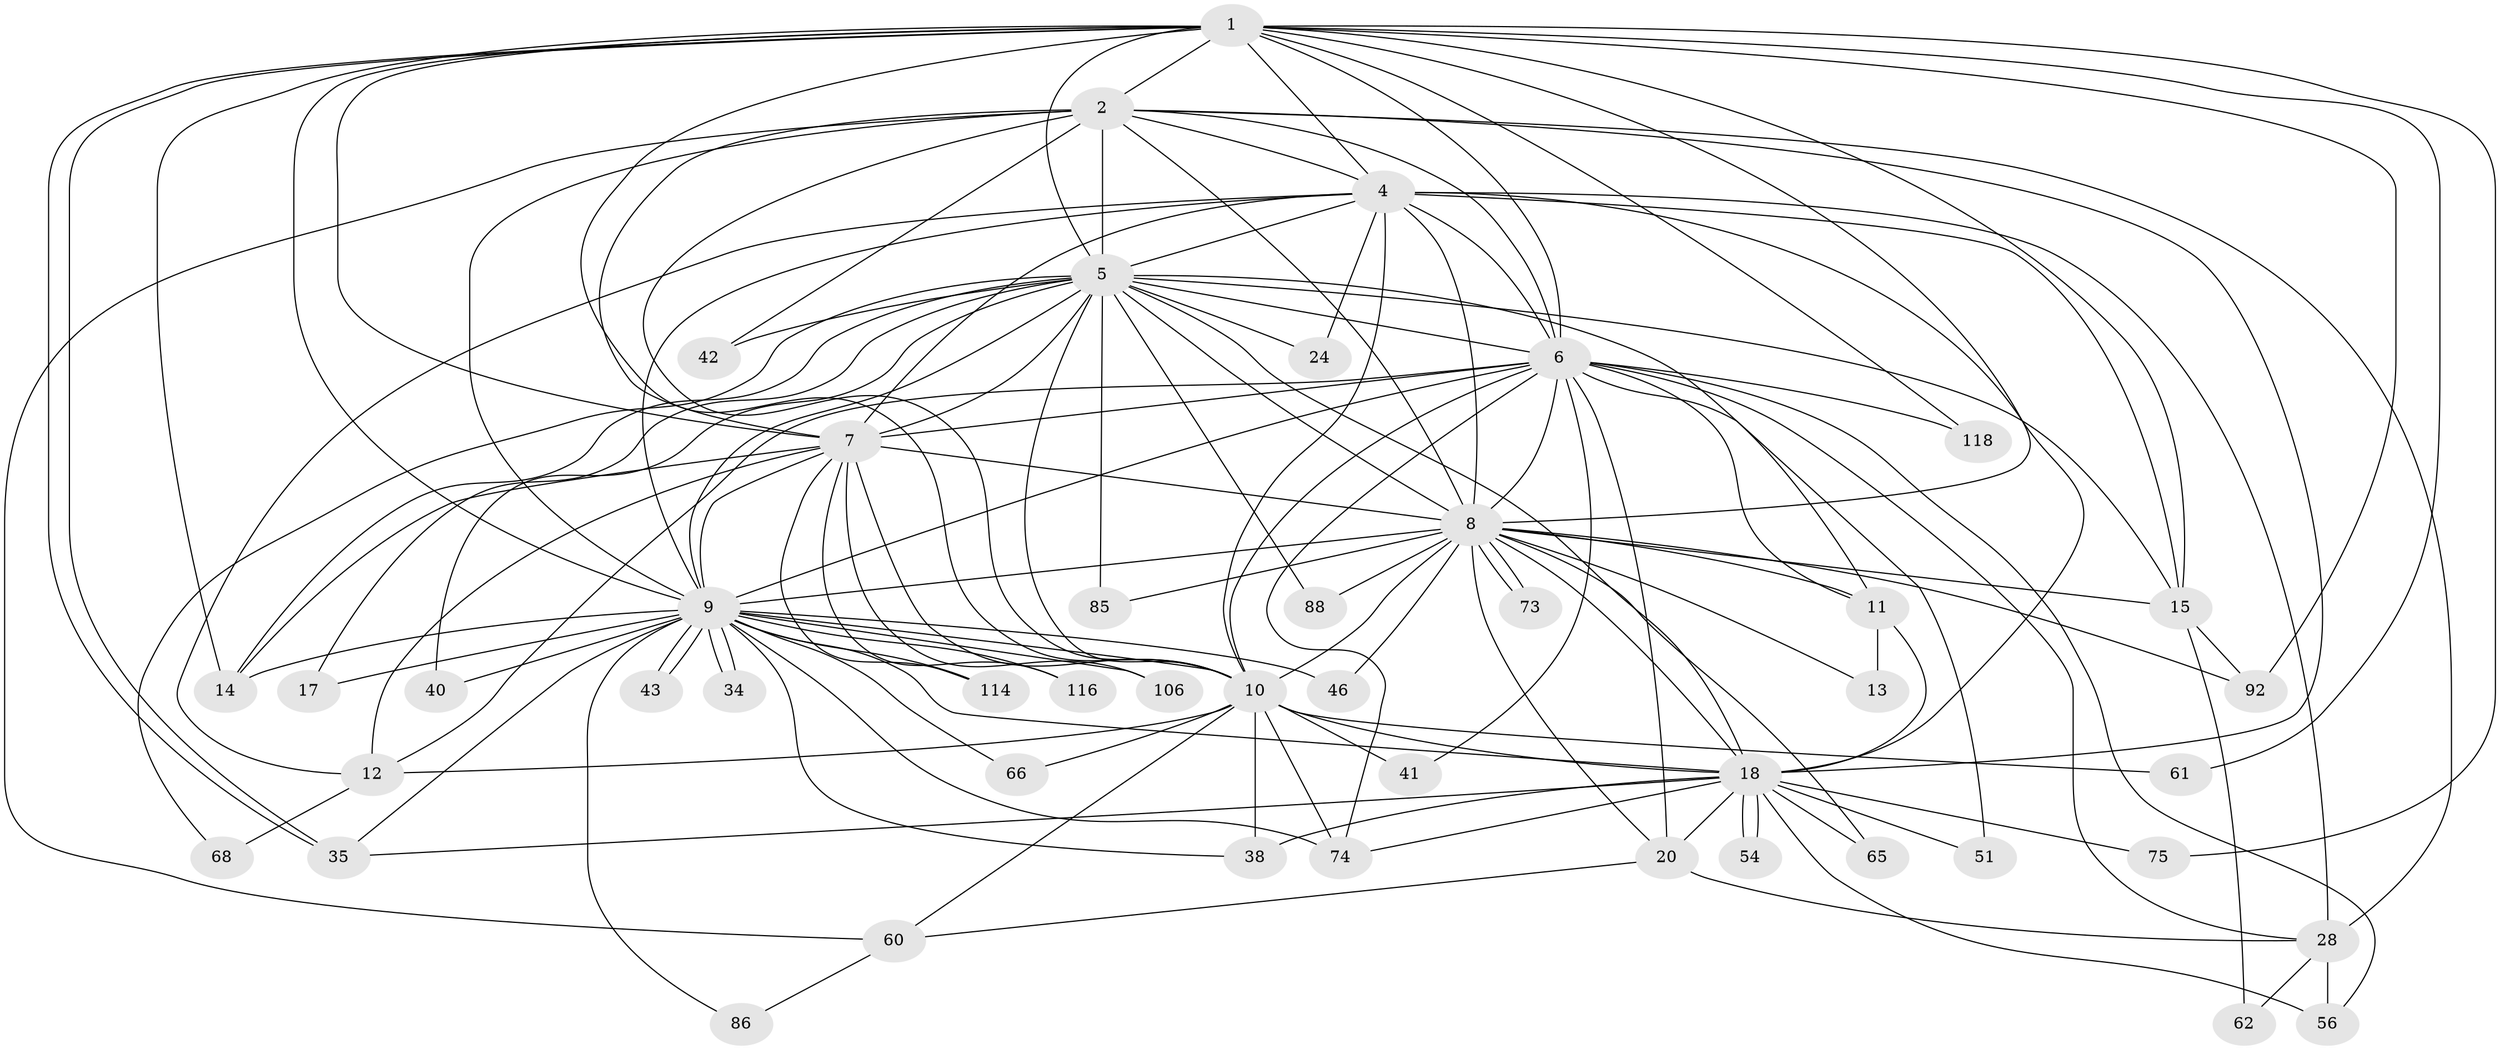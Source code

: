 // original degree distribution, {22: 0.00847457627118644, 16: 0.00847457627118644, 15: 0.00847457627118644, 20: 0.01694915254237288, 26: 0.00847457627118644, 19: 0.00847457627118644, 28: 0.00847457627118644, 35: 0.00847457627118644, 24: 0.00847457627118644, 5: 0.05084745762711865, 7: 0.025423728813559324, 2: 0.5932203389830508, 4: 0.11864406779661017, 8: 0.00847457627118644, 3: 0.11864406779661017}
// Generated by graph-tools (version 1.1) at 2025/17/03/04/25 18:17:32]
// undirected, 47 vertices, 135 edges
graph export_dot {
graph [start="1"]
  node [color=gray90,style=filled];
  1 [super="+55+48"];
  2 [super="+97+82+3+80"];
  4 [super="+57+91+105+115+79"];
  5 [super="+25+26"];
  6 [super="+32+29+19+23+71"];
  7;
  8;
  9 [super="+63+52+70+31+53"];
  10 [super="+47+111+107"];
  11 [super="+22"];
  12 [super="+78+100+36"];
  13;
  14 [super="+59+76+16"];
  15 [super="+39"];
  17;
  18 [super="+27+21"];
  20 [super="+50"];
  24;
  28;
  34;
  35 [super="+110+64"];
  38 [super="+99"];
  40;
  41;
  42 [super="+95"];
  43;
  46;
  51;
  54;
  56 [super="+67"];
  60 [super="+84"];
  61;
  62;
  65;
  66;
  68;
  73;
  74 [super="+77"];
  75;
  85;
  86;
  88;
  92 [super="+113"];
  106;
  114;
  116;
  118;
  1 -- 2 [weight=2];
  1 -- 4 [weight=3];
  1 -- 5 [weight=2];
  1 -- 6;
  1 -- 7;
  1 -- 8 [weight=2];
  1 -- 9;
  1 -- 10 [weight=2];
  1 -- 14;
  1 -- 35;
  1 -- 35;
  1 -- 61;
  1 -- 75;
  1 -- 92;
  1 -- 118;
  1 -- 15;
  2 -- 4 [weight=2];
  2 -- 5 [weight=3];
  2 -- 6 [weight=3];
  2 -- 7 [weight=3];
  2 -- 8 [weight=2];
  2 -- 9 [weight=2];
  2 -- 10 [weight=4];
  2 -- 28;
  2 -- 42 [weight=2];
  2 -- 18 [weight=4];
  2 -- 60;
  4 -- 5;
  4 -- 6 [weight=2];
  4 -- 7 [weight=3];
  4 -- 8 [weight=2];
  4 -- 9;
  4 -- 10 [weight=2];
  4 -- 12 [weight=2];
  4 -- 15;
  4 -- 24;
  4 -- 28;
  4 -- 18;
  5 -- 6 [weight=3];
  5 -- 7 [weight=2];
  5 -- 8 [weight=2];
  5 -- 9 [weight=3];
  5 -- 10 [weight=2];
  5 -- 17;
  5 -- 24;
  5 -- 42 [weight=2];
  5 -- 68;
  5 -- 85;
  5 -- 88;
  5 -- 40;
  5 -- 18 [weight=2];
  5 -- 11;
  5 -- 15;
  5 -- 14;
  6 -- 7 [weight=2];
  6 -- 8 [weight=3];
  6 -- 9 [weight=3];
  6 -- 10;
  6 -- 11;
  6 -- 20;
  6 -- 51;
  6 -- 56;
  6 -- 41;
  6 -- 118;
  6 -- 12;
  6 -- 74;
  6 -- 28;
  7 -- 8;
  7 -- 9 [weight=2];
  7 -- 10;
  7 -- 106;
  7 -- 114;
  7 -- 116;
  7 -- 12;
  7 -- 14;
  8 -- 9;
  8 -- 10 [weight=3];
  8 -- 11;
  8 -- 13;
  8 -- 15;
  8 -- 20;
  8 -- 46;
  8 -- 65;
  8 -- 73;
  8 -- 73;
  8 -- 85;
  8 -- 88;
  8 -- 92;
  8 -- 18;
  9 -- 10;
  9 -- 14 [weight=2];
  9 -- 17;
  9 -- 34;
  9 -- 34;
  9 -- 38;
  9 -- 40;
  9 -- 43;
  9 -- 43;
  9 -- 46;
  9 -- 66;
  9 -- 86;
  9 -- 106;
  9 -- 114;
  9 -- 116;
  9 -- 18 [weight=4];
  9 -- 35;
  9 -- 74;
  10 -- 12 [weight=2];
  10 -- 38;
  10 -- 41;
  10 -- 60;
  10 -- 61;
  10 -- 66;
  10 -- 18;
  10 -- 74;
  11 -- 13;
  11 -- 18;
  12 -- 68;
  15 -- 92;
  15 -- 62;
  18 -- 54;
  18 -- 54;
  18 -- 38;
  18 -- 20;
  18 -- 51;
  18 -- 75;
  18 -- 65;
  18 -- 35;
  18 -- 74;
  18 -- 56;
  20 -- 28;
  20 -- 60;
  28 -- 56 [weight=2];
  28 -- 62;
  60 -- 86;
}

